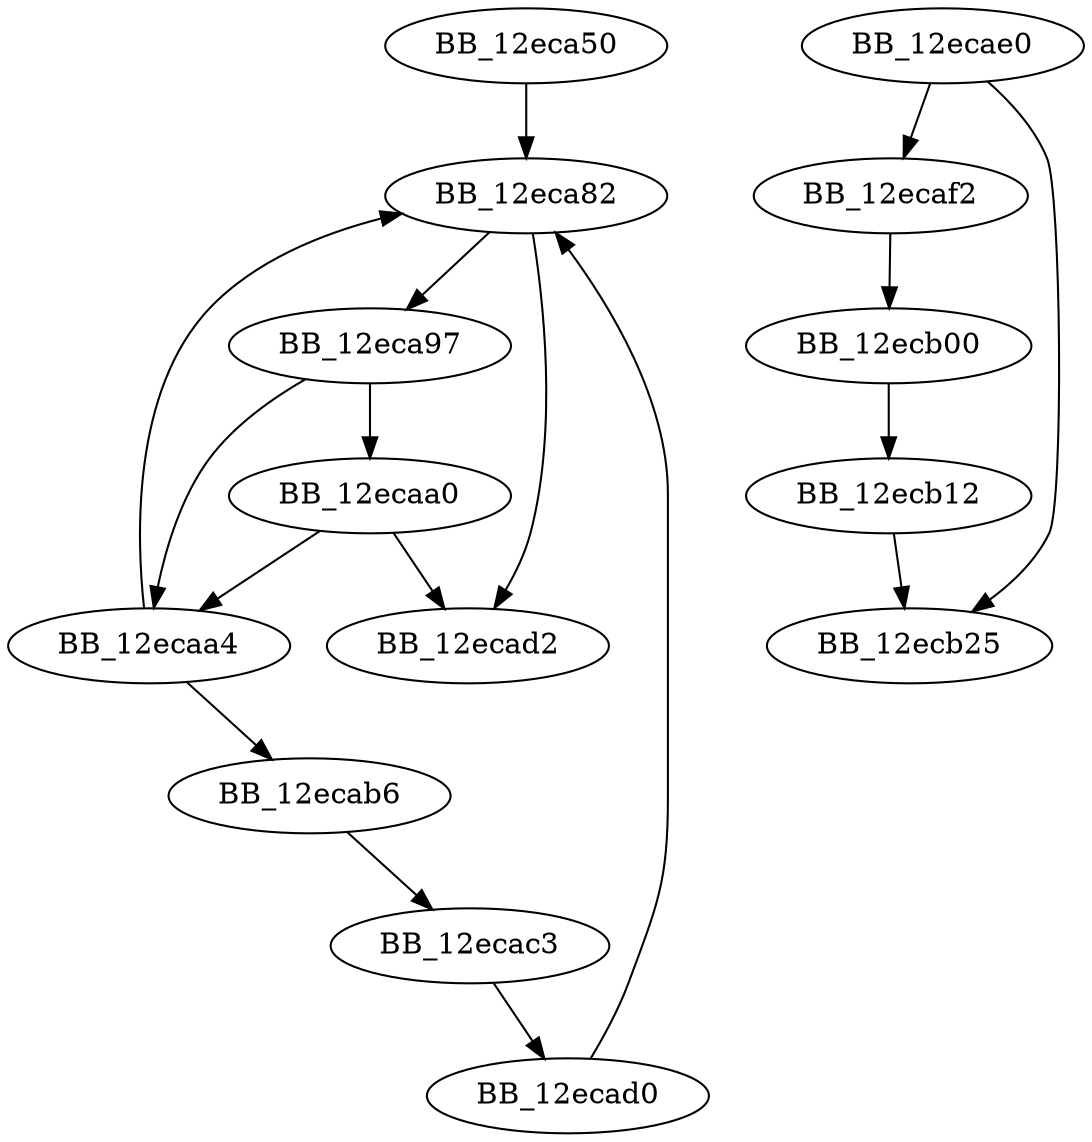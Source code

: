 DiGraph __local_unwind4{
BB_12eca50->BB_12eca82
BB_12eca82->BB_12eca97
BB_12eca82->BB_12ecad2
BB_12eca97->BB_12ecaa0
BB_12eca97->BB_12ecaa4
BB_12ecaa0->BB_12ecaa4
BB_12ecaa0->BB_12ecad2
BB_12ecaa4->BB_12eca82
BB_12ecaa4->BB_12ecab6
BB_12ecab6->BB_12ecac3
BB_12ecac3->BB_12ecad0
BB_12ecad0->BB_12eca82
BB_12ecae0->BB_12ecaf2
BB_12ecae0->BB_12ecb25
BB_12ecaf2->BB_12ecb00
BB_12ecb00->BB_12ecb12
BB_12ecb12->BB_12ecb25
}
